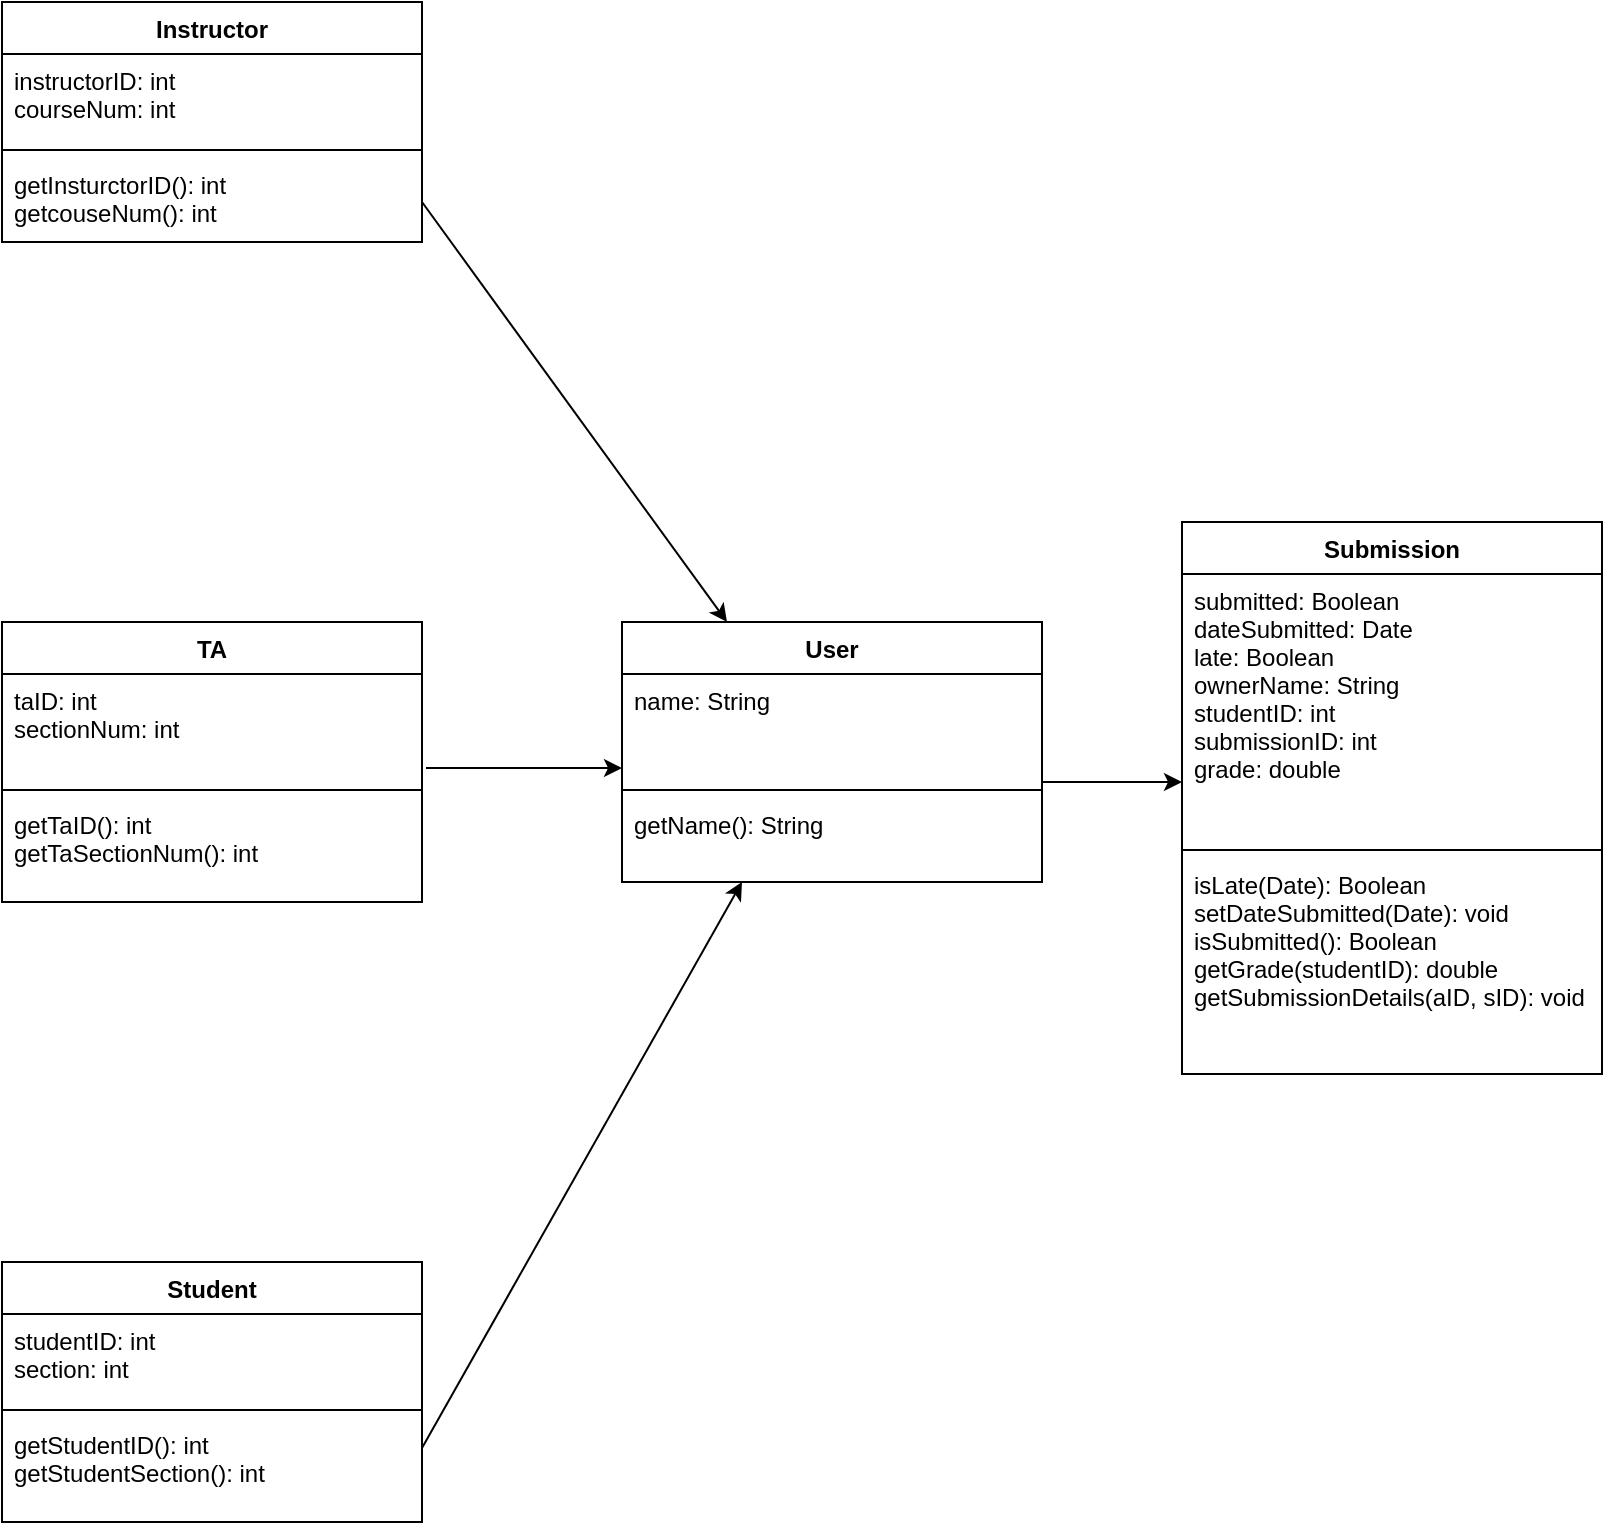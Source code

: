 <mxfile version="12.7.0" type="google"><diagram name="Page-1" id="c4acf3e9-155e-7222-9cf6-157b1a14988f"><mxGraphModel dx="1243" dy="985" grid="1" gridSize="10" guides="1" tooltips="1" connect="1" arrows="1" fold="1" page="1" pageScale="1" pageWidth="850" pageHeight="1100" background="#ffffff" math="0" shadow="0"><root><mxCell id="0"/><mxCell id="1" parent="0"/><mxCell id="joPzzDrAzOha0bydU5t_-5" value="User" style="swimlane;fontStyle=1;align=center;verticalAlign=top;childLayout=stackLayout;horizontal=1;startSize=26;horizontalStack=0;resizeParent=1;resizeParentMax=0;resizeLast=0;collapsible=1;marginBottom=0;" parent="1" vertex="1"><mxGeometry x="350" y="350" width="210" height="130" as="geometry"/></mxCell><mxCell id="joPzzDrAzOha0bydU5t_-6" value="name: String" style="text;strokeColor=none;fillColor=none;align=left;verticalAlign=top;spacingLeft=4;spacingRight=4;overflow=hidden;rotatable=0;points=[[0,0.5],[1,0.5]];portConstraint=eastwest;" parent="joPzzDrAzOha0bydU5t_-5" vertex="1"><mxGeometry y="26" width="210" height="54" as="geometry"/></mxCell><mxCell id="joPzzDrAzOha0bydU5t_-7" value="" style="line;strokeWidth=1;fillColor=none;align=left;verticalAlign=middle;spacingTop=-1;spacingLeft=3;spacingRight=3;rotatable=0;labelPosition=right;points=[];portConstraint=eastwest;" parent="joPzzDrAzOha0bydU5t_-5" vertex="1"><mxGeometry y="80" width="210" height="8" as="geometry"/></mxCell><mxCell id="joPzzDrAzOha0bydU5t_-8" value="getName(): String" style="text;strokeColor=none;fillColor=none;align=left;verticalAlign=top;spacingLeft=4;spacingRight=4;overflow=hidden;rotatable=0;points=[[0,0.5],[1,0.5]];portConstraint=eastwest;" parent="joPzzDrAzOha0bydU5t_-5" vertex="1"><mxGeometry y="88" width="210" height="42" as="geometry"/></mxCell><mxCell id="mRVnqjjEHpiP4xgrIi7G-4" value="Instructor" style="swimlane;fontStyle=1;align=center;verticalAlign=top;childLayout=stackLayout;horizontal=1;startSize=26;horizontalStack=0;resizeParent=1;resizeParentMax=0;resizeLast=0;collapsible=1;marginBottom=0;" vertex="1" parent="1"><mxGeometry x="40" y="40" width="210" height="120" as="geometry"/></mxCell><mxCell id="mRVnqjjEHpiP4xgrIi7G-5" value="instructorID: int&#10;courseNum: int &#10;" style="text;strokeColor=none;fillColor=none;align=left;verticalAlign=top;spacingLeft=4;spacingRight=4;overflow=hidden;rotatable=0;points=[[0,0.5],[1,0.5]];portConstraint=eastwest;" vertex="1" parent="mRVnqjjEHpiP4xgrIi7G-4"><mxGeometry y="26" width="210" height="44" as="geometry"/></mxCell><mxCell id="mRVnqjjEHpiP4xgrIi7G-6" value="" style="line;strokeWidth=1;fillColor=none;align=left;verticalAlign=middle;spacingTop=-1;spacingLeft=3;spacingRight=3;rotatable=0;labelPosition=right;points=[];portConstraint=eastwest;" vertex="1" parent="mRVnqjjEHpiP4xgrIi7G-4"><mxGeometry y="70" width="210" height="8" as="geometry"/></mxCell><mxCell id="mRVnqjjEHpiP4xgrIi7G-23" value="" style="endArrow=classic;html=1;exitX=0.5;exitY=1.042;exitDx=0;exitDy=0;exitPerimeter=0;entryX=0.25;entryY=0;entryDx=0;entryDy=0;" edge="1" parent="mRVnqjjEHpiP4xgrIi7G-4" target="joPzzDrAzOha0bydU5t_-5"><mxGeometry width="50" height="50" relative="1" as="geometry"><mxPoint x="210" y="100.004" as="sourcePoint"/><mxPoint x="320" y="270" as="targetPoint"/></mxGeometry></mxCell><mxCell id="mRVnqjjEHpiP4xgrIi7G-7" value="getInsturctorID(): int&#10;getcouseNum(): int&#10;" style="text;strokeColor=none;fillColor=none;align=left;verticalAlign=top;spacingLeft=4;spacingRight=4;overflow=hidden;rotatable=0;points=[[0,0.5],[1,0.5]];portConstraint=eastwest;" vertex="1" parent="mRVnqjjEHpiP4xgrIi7G-4"><mxGeometry y="78" width="210" height="42" as="geometry"/></mxCell><mxCell id="mRVnqjjEHpiP4xgrIi7G-8" value="TA" style="swimlane;fontStyle=1;align=center;verticalAlign=top;childLayout=stackLayout;horizontal=1;startSize=26;horizontalStack=0;resizeParent=1;resizeParentMax=0;resizeLast=0;collapsible=1;marginBottom=0;" vertex="1" parent="1"><mxGeometry x="40" y="350" width="210" height="140" as="geometry"/></mxCell><mxCell id="mRVnqjjEHpiP4xgrIi7G-9" value="taID: int&#10;sectionNum: int &#10;" style="text;strokeColor=none;fillColor=none;align=left;verticalAlign=top;spacingLeft=4;spacingRight=4;overflow=hidden;rotatable=0;points=[[0,0.5],[1,0.5]];portConstraint=eastwest;" vertex="1" parent="mRVnqjjEHpiP4xgrIi7G-8"><mxGeometry y="26" width="210" height="54" as="geometry"/></mxCell><mxCell id="mRVnqjjEHpiP4xgrIi7G-10" value="" style="line;strokeWidth=1;fillColor=none;align=left;verticalAlign=middle;spacingTop=-1;spacingLeft=3;spacingRight=3;rotatable=0;labelPosition=right;points=[];portConstraint=eastwest;" vertex="1" parent="mRVnqjjEHpiP4xgrIi7G-8"><mxGeometry y="80" width="210" height="8" as="geometry"/></mxCell><mxCell id="mRVnqjjEHpiP4xgrIi7G-11" value="getTaID(): int&#10;getTaSectionNum(): int " style="text;strokeColor=none;fillColor=none;align=left;verticalAlign=top;spacingLeft=4;spacingRight=4;overflow=hidden;rotatable=0;points=[[0,0.5],[1,0.5]];portConstraint=eastwest;" vertex="1" parent="mRVnqjjEHpiP4xgrIi7G-8"><mxGeometry y="88" width="210" height="52" as="geometry"/></mxCell><mxCell id="mRVnqjjEHpiP4xgrIi7G-12" value="Student" style="swimlane;fontStyle=1;align=center;verticalAlign=top;childLayout=stackLayout;horizontal=1;startSize=26;horizontalStack=0;resizeParent=1;resizeParentMax=0;resizeLast=0;collapsible=1;marginBottom=0;" vertex="1" parent="1"><mxGeometry x="40" y="670" width="210" height="130" as="geometry"/></mxCell><mxCell id="mRVnqjjEHpiP4xgrIi7G-13" value="studentID: int &#10;section: int " style="text;strokeColor=none;fillColor=none;align=left;verticalAlign=top;spacingLeft=4;spacingRight=4;overflow=hidden;rotatable=0;points=[[0,0.5],[1,0.5]];portConstraint=eastwest;" vertex="1" parent="mRVnqjjEHpiP4xgrIi7G-12"><mxGeometry y="26" width="210" height="44" as="geometry"/></mxCell><mxCell id="mRVnqjjEHpiP4xgrIi7G-14" value="" style="line;strokeWidth=1;fillColor=none;align=left;verticalAlign=middle;spacingTop=-1;spacingLeft=3;spacingRight=3;rotatable=0;labelPosition=right;points=[];portConstraint=eastwest;" vertex="1" parent="mRVnqjjEHpiP4xgrIi7G-12"><mxGeometry y="70" width="210" height="8" as="geometry"/></mxCell><mxCell id="mRVnqjjEHpiP4xgrIi7G-15" value="getStudentID(): int&#10;getStudentSection(): int" style="text;strokeColor=none;fillColor=none;align=left;verticalAlign=top;spacingLeft=4;spacingRight=4;overflow=hidden;rotatable=0;points=[[0,0.5],[1,0.5]];portConstraint=eastwest;" vertex="1" parent="mRVnqjjEHpiP4xgrIi7G-12"><mxGeometry y="78" width="210" height="52" as="geometry"/></mxCell><mxCell id="mRVnqjjEHpiP4xgrIi7G-21" value="" style="endArrow=classic;html=1;" edge="1" parent="1"><mxGeometry width="50" height="50" relative="1" as="geometry"><mxPoint x="250" y="763" as="sourcePoint"/><mxPoint x="410" y="480" as="targetPoint"/></mxGeometry></mxCell><mxCell id="mRVnqjjEHpiP4xgrIi7G-22" value="" style="endArrow=classic;html=1;" edge="1" parent="1"><mxGeometry width="50" height="50" relative="1" as="geometry"><mxPoint x="560" y="430" as="sourcePoint"/><mxPoint x="630" y="430" as="targetPoint"/></mxGeometry></mxCell><mxCell id="mRVnqjjEHpiP4xgrIi7G-29" value="Submission" style="swimlane;fontStyle=1;align=center;verticalAlign=top;childLayout=stackLayout;horizontal=1;startSize=26;horizontalStack=0;resizeParent=1;resizeParentMax=0;resizeLast=0;collapsible=1;marginBottom=0;" vertex="1" parent="1"><mxGeometry x="630" y="300" width="210" height="276" as="geometry"/></mxCell><mxCell id="mRVnqjjEHpiP4xgrIi7G-30" value="submitted: Boolean&#10;dateSubmitted: Date&#10;late: Boolean&#10;ownerName: String&#10;studentID: int&#10;submissionID: int&#10;grade: double" style="text;strokeColor=none;fillColor=none;align=left;verticalAlign=top;spacingLeft=4;spacingRight=4;overflow=hidden;rotatable=0;points=[[0,0.5],[1,0.5]];portConstraint=eastwest;" vertex="1" parent="mRVnqjjEHpiP4xgrIi7G-29"><mxGeometry y="26" width="210" height="134" as="geometry"/></mxCell><mxCell id="mRVnqjjEHpiP4xgrIi7G-31" value="" style="line;strokeWidth=1;fillColor=none;align=left;verticalAlign=middle;spacingTop=-1;spacingLeft=3;spacingRight=3;rotatable=0;labelPosition=right;points=[];portConstraint=eastwest;" vertex="1" parent="mRVnqjjEHpiP4xgrIi7G-29"><mxGeometry y="160" width="210" height="8" as="geometry"/></mxCell><mxCell id="mRVnqjjEHpiP4xgrIi7G-32" value="isLate(Date): Boolean&#10;setDateSubmitted(Date): void&#10;isSubmitted(): Boolean&#10;getGrade(studentID): double&#10;getSubmissionDetails(aID, sID): void" style="text;strokeColor=none;fillColor=none;align=left;verticalAlign=top;spacingLeft=4;spacingRight=4;overflow=hidden;rotatable=0;points=[[0,0.5],[1,0.5]];portConstraint=eastwest;" vertex="1" parent="mRVnqjjEHpiP4xgrIi7G-29"><mxGeometry y="168" width="210" height="108" as="geometry"/></mxCell><mxCell id="mRVnqjjEHpiP4xgrIi7G-33" value="" style="endArrow=classic;html=1;" edge="1" parent="1"><mxGeometry width="50" height="50" relative="1" as="geometry"><mxPoint x="252" y="423" as="sourcePoint"/><mxPoint x="350" y="423" as="targetPoint"/></mxGeometry></mxCell></root></mxGraphModel></diagram></mxfile>